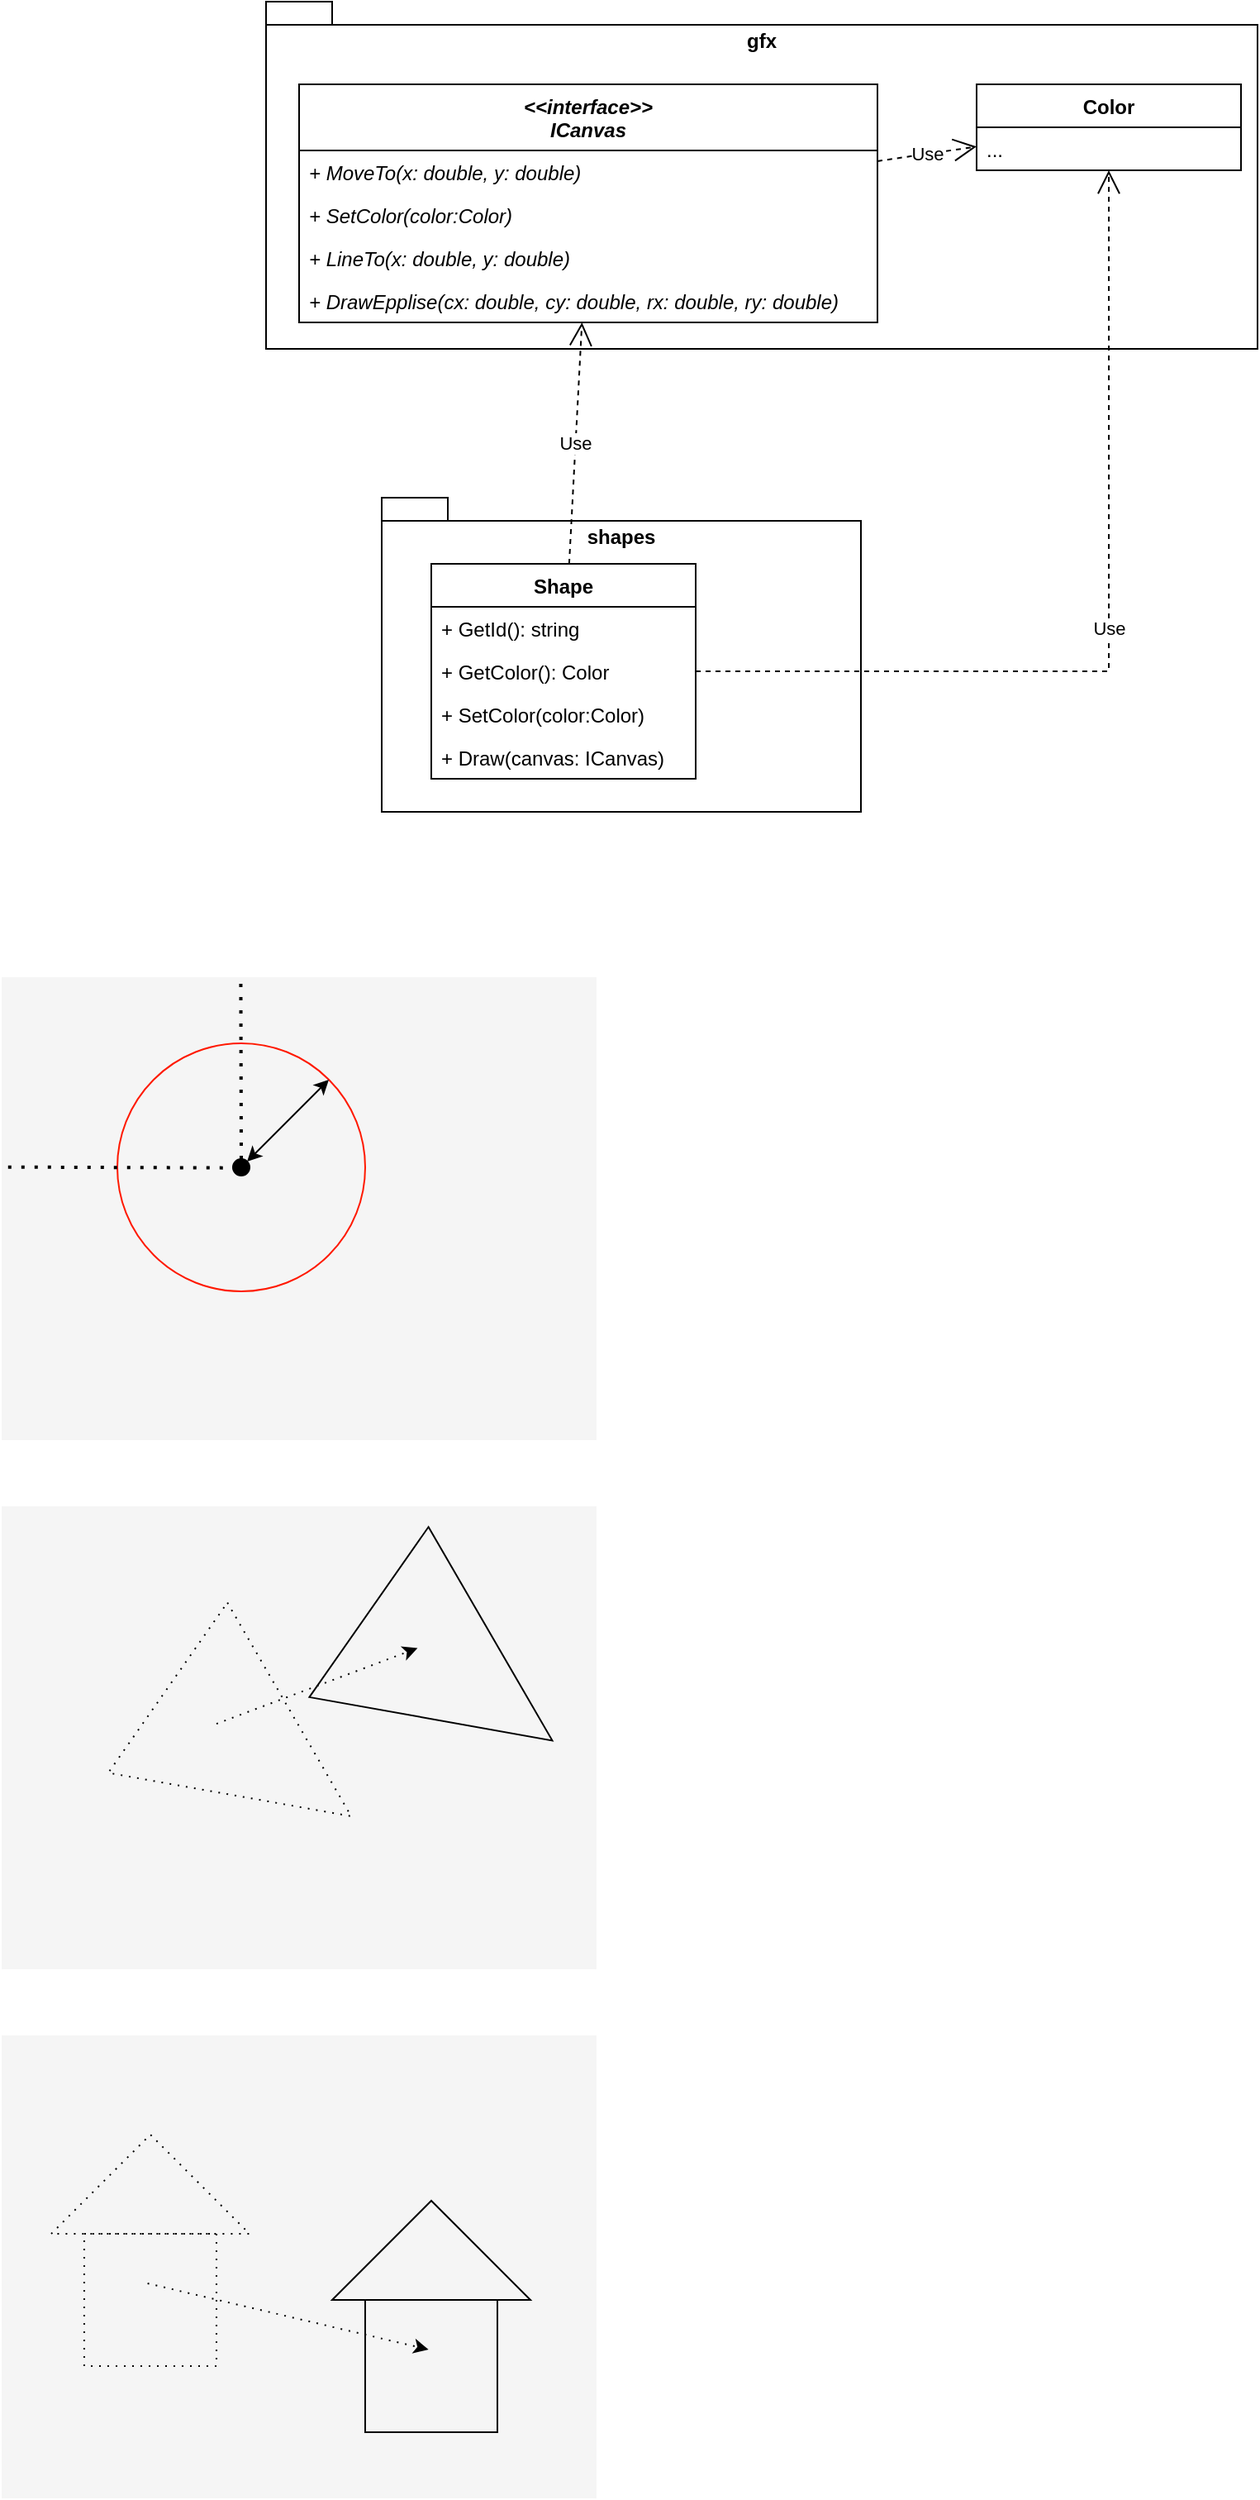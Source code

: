 <mxfile version="21.6.8" type="device">
  <diagram name="Page-1" id="Y_azgNVQeFD8-NLl5OH-">
    <mxGraphModel dx="980" dy="574" grid="1" gridSize="10" guides="1" tooltips="1" connect="1" arrows="1" fold="1" page="1" pageScale="1" pageWidth="850" pageHeight="1100" math="0" shadow="0">
      <root>
        <mxCell id="0" />
        <mxCell id="1" parent="0" />
        <mxCell id="2vqlKhICtp8Nh0tTjIv2-36" value="" style="rounded=0;whiteSpace=wrap;html=1;fillColor=#f5f5f5;fontColor=#333333;strokeColor=none;" vertex="1" parent="1">
          <mxGeometry x="80" y="1200" width="360" height="280" as="geometry" />
        </mxCell>
        <mxCell id="2vqlKhICtp8Nh0tTjIv2-14" value="gfx" style="shape=folder;fontStyle=1;spacingTop=10;tabWidth=40;tabHeight=14;tabPosition=left;html=1;whiteSpace=wrap;verticalAlign=top;" vertex="1" parent="1">
          <mxGeometry x="240" y="290" width="600" height="210" as="geometry" />
        </mxCell>
        <mxCell id="2vqlKhICtp8Nh0tTjIv2-5" value="&lt;&lt;interface&gt;&gt;&#xa;ICanvas" style="swimlane;fontStyle=3;align=center;verticalAlign=top;childLayout=stackLayout;horizontal=1;startSize=40;horizontalStack=0;resizeParent=1;resizeParentMax=0;resizeLast=0;collapsible=1;marginBottom=0;" vertex="1" parent="1">
          <mxGeometry x="260" y="340" width="350" height="144" as="geometry" />
        </mxCell>
        <mxCell id="2vqlKhICtp8Nh0tTjIv2-6" value="+ MoveTo(x: double, y: double)" style="text;strokeColor=none;fillColor=none;align=left;verticalAlign=top;spacingLeft=4;spacingRight=4;overflow=hidden;rotatable=0;points=[[0,0.5],[1,0.5]];portConstraint=eastwest;fontStyle=2" vertex="1" parent="2vqlKhICtp8Nh0tTjIv2-5">
          <mxGeometry y="40" width="350" height="26" as="geometry" />
        </mxCell>
        <mxCell id="2vqlKhICtp8Nh0tTjIv2-7" value="+ SetColor(color:Color)" style="text;strokeColor=none;fillColor=none;align=left;verticalAlign=top;spacingLeft=4;spacingRight=4;overflow=hidden;rotatable=0;points=[[0,0.5],[1,0.5]];portConstraint=eastwest;fontStyle=2" vertex="1" parent="2vqlKhICtp8Nh0tTjIv2-5">
          <mxGeometry y="66" width="350" height="26" as="geometry" />
        </mxCell>
        <mxCell id="2vqlKhICtp8Nh0tTjIv2-8" value="+ LineTo(x: double, y: double)" style="text;strokeColor=none;fillColor=none;align=left;verticalAlign=top;spacingLeft=4;spacingRight=4;overflow=hidden;rotatable=0;points=[[0,0.5],[1,0.5]];portConstraint=eastwest;fontStyle=2" vertex="1" parent="2vqlKhICtp8Nh0tTjIv2-5">
          <mxGeometry y="92" width="350" height="26" as="geometry" />
        </mxCell>
        <mxCell id="2vqlKhICtp8Nh0tTjIv2-26" value="+ DrawEpplise(cx: double, cy: double, rx: double, ry: double)" style="text;strokeColor=none;fillColor=none;align=left;verticalAlign=top;spacingLeft=4;spacingRight=4;overflow=hidden;rotatable=0;points=[[0,0.5],[1,0.5]];portConstraint=eastwest;fontStyle=2" vertex="1" parent="2vqlKhICtp8Nh0tTjIv2-5">
          <mxGeometry y="118" width="350" height="26" as="geometry" />
        </mxCell>
        <mxCell id="2vqlKhICtp8Nh0tTjIv2-9" value="Color" style="swimlane;fontStyle=1;align=center;verticalAlign=top;childLayout=stackLayout;horizontal=1;startSize=26;horizontalStack=0;resizeParent=1;resizeParentMax=0;resizeLast=0;collapsible=1;marginBottom=0;" vertex="1" parent="1">
          <mxGeometry x="670" y="340" width="160" height="52" as="geometry" />
        </mxCell>
        <mxCell id="2vqlKhICtp8Nh0tTjIv2-12" value="..." style="text;strokeColor=none;fillColor=none;align=left;verticalAlign=top;spacingLeft=4;spacingRight=4;overflow=hidden;rotatable=0;points=[[0,0.5],[1,0.5]];portConstraint=eastwest;" vertex="1" parent="2vqlKhICtp8Nh0tTjIv2-9">
          <mxGeometry y="26" width="160" height="26" as="geometry" />
        </mxCell>
        <mxCell id="2vqlKhICtp8Nh0tTjIv2-13" value="Use" style="endArrow=open;endSize=12;dashed=1;html=1;rounded=0;" edge="1" parent="1" source="2vqlKhICtp8Nh0tTjIv2-5" target="2vqlKhICtp8Nh0tTjIv2-9">
          <mxGeometry width="160" relative="1" as="geometry">
            <mxPoint x="210" y="520" as="sourcePoint" />
            <mxPoint x="370" y="520" as="targetPoint" />
          </mxGeometry>
        </mxCell>
        <mxCell id="2vqlKhICtp8Nh0tTjIv2-15" value="shapes" style="shape=folder;fontStyle=1;spacingTop=10;tabWidth=40;tabHeight=14;tabPosition=left;html=1;whiteSpace=wrap;verticalAlign=top;" vertex="1" parent="1">
          <mxGeometry x="310" y="590" width="290" height="190" as="geometry" />
        </mxCell>
        <mxCell id="2vqlKhICtp8Nh0tTjIv2-16" value="Shape" style="swimlane;fontStyle=1;align=center;verticalAlign=top;childLayout=stackLayout;horizontal=1;startSize=26;horizontalStack=0;resizeParent=1;resizeParentMax=0;resizeLast=0;collapsible=1;marginBottom=0;" vertex="1" parent="1">
          <mxGeometry x="340" y="630" width="160" height="130" as="geometry" />
        </mxCell>
        <mxCell id="2vqlKhICtp8Nh0tTjIv2-17" value="+ GetId(): string" style="text;strokeColor=none;fillColor=none;align=left;verticalAlign=top;spacingLeft=4;spacingRight=4;overflow=hidden;rotatable=0;points=[[0,0.5],[1,0.5]];portConstraint=eastwest;" vertex="1" parent="2vqlKhICtp8Nh0tTjIv2-16">
          <mxGeometry y="26" width="160" height="26" as="geometry" />
        </mxCell>
        <mxCell id="2vqlKhICtp8Nh0tTjIv2-18" value="+ GetColor(): Color" style="text;strokeColor=none;fillColor=none;align=left;verticalAlign=top;spacingLeft=4;spacingRight=4;overflow=hidden;rotatable=0;points=[[0,0.5],[1,0.5]];portConstraint=eastwest;" vertex="1" parent="2vqlKhICtp8Nh0tTjIv2-16">
          <mxGeometry y="52" width="160" height="26" as="geometry" />
        </mxCell>
        <mxCell id="2vqlKhICtp8Nh0tTjIv2-19" value="+ SetColor(color:Color)" style="text;strokeColor=none;fillColor=none;align=left;verticalAlign=top;spacingLeft=4;spacingRight=4;overflow=hidden;rotatable=0;points=[[0,0.5],[1,0.5]];portConstraint=eastwest;" vertex="1" parent="2vqlKhICtp8Nh0tTjIv2-16">
          <mxGeometry y="78" width="160" height="26" as="geometry" />
        </mxCell>
        <mxCell id="2vqlKhICtp8Nh0tTjIv2-20" value="+ Draw(canvas: ICanvas)" style="text;strokeColor=none;fillColor=none;align=left;verticalAlign=top;spacingLeft=4;spacingRight=4;overflow=hidden;rotatable=0;points=[[0,0.5],[1,0.5]];portConstraint=eastwest;" vertex="1" parent="2vqlKhICtp8Nh0tTjIv2-16">
          <mxGeometry y="104" width="160" height="26" as="geometry" />
        </mxCell>
        <mxCell id="2vqlKhICtp8Nh0tTjIv2-24" value="Use" style="endArrow=open;endSize=12;dashed=1;html=1;rounded=0;" edge="1" parent="1" source="2vqlKhICtp8Nh0tTjIv2-16" target="2vqlKhICtp8Nh0tTjIv2-5">
          <mxGeometry width="160" relative="1" as="geometry">
            <mxPoint x="480" y="520" as="sourcePoint" />
            <mxPoint x="640" y="520" as="targetPoint" />
          </mxGeometry>
        </mxCell>
        <mxCell id="2vqlKhICtp8Nh0tTjIv2-25" value="Use" style="endArrow=open;endSize=12;dashed=1;html=1;rounded=0;edgeStyle=orthogonalEdgeStyle;" edge="1" parent="1" source="2vqlKhICtp8Nh0tTjIv2-16" target="2vqlKhICtp8Nh0tTjIv2-9">
          <mxGeometry width="160" relative="1" as="geometry">
            <mxPoint x="480" y="520" as="sourcePoint" />
            <mxPoint x="640" y="520" as="targetPoint" />
          </mxGeometry>
        </mxCell>
        <mxCell id="2vqlKhICtp8Nh0tTjIv2-27" value="" style="rounded=0;whiteSpace=wrap;html=1;fillColor=#f5f5f5;fontColor=#333333;strokeColor=none;" vertex="1" parent="1">
          <mxGeometry x="80" y="880" width="360" height="280" as="geometry" />
        </mxCell>
        <mxCell id="2vqlKhICtp8Nh0tTjIv2-28" value="" style="ellipse;whiteSpace=wrap;html=1;aspect=fixed;fillColor=none;strokeColor=#FF1900;" vertex="1" parent="1">
          <mxGeometry x="150" y="920" width="150" height="150" as="geometry" />
        </mxCell>
        <mxCell id="2vqlKhICtp8Nh0tTjIv2-29" value="" style="ellipse;whiteSpace=wrap;html=1;aspect=fixed;fillColor=#000000;" vertex="1" parent="1">
          <mxGeometry x="220" y="990" width="10" height="10" as="geometry" />
        </mxCell>
        <mxCell id="2vqlKhICtp8Nh0tTjIv2-30" value="" style="endArrow=classic;startArrow=classic;html=1;rounded=0;entryX=1;entryY=0;entryDx=0;entryDy=0;" edge="1" parent="1" source="2vqlKhICtp8Nh0tTjIv2-29" target="2vqlKhICtp8Nh0tTjIv2-28">
          <mxGeometry width="50" height="50" relative="1" as="geometry">
            <mxPoint x="210" y="1000" as="sourcePoint" />
            <mxPoint x="260" y="950" as="targetPoint" />
          </mxGeometry>
        </mxCell>
        <mxCell id="2vqlKhICtp8Nh0tTjIv2-32" value="" style="endArrow=none;dashed=1;html=1;dashPattern=1 3;strokeWidth=2;rounded=0;entryX=0.402;entryY=0.004;entryDx=0;entryDy=0;entryPerimeter=0;" edge="1" parent="1" source="2vqlKhICtp8Nh0tTjIv2-29" target="2vqlKhICtp8Nh0tTjIv2-27">
          <mxGeometry width="50" height="50" relative="1" as="geometry">
            <mxPoint x="480" y="990" as="sourcePoint" />
            <mxPoint x="460" y="880" as="targetPoint" />
          </mxGeometry>
        </mxCell>
        <mxCell id="2vqlKhICtp8Nh0tTjIv2-34" value="" style="endArrow=none;dashed=1;html=1;dashPattern=1 3;strokeWidth=2;rounded=0;exitX=0.189;exitY=0.535;exitDx=0;exitDy=0;exitPerimeter=0;" edge="1" parent="1" source="2vqlKhICtp8Nh0tTjIv2-29">
          <mxGeometry width="50" height="50" relative="1" as="geometry">
            <mxPoint x="220" y="994.8" as="sourcePoint" />
            <mxPoint x="80" y="994.8" as="targetPoint" />
          </mxGeometry>
        </mxCell>
        <mxCell id="2vqlKhICtp8Nh0tTjIv2-35" value="" style="triangle;whiteSpace=wrap;html=1;rotation=35;fillColor=none;dashed=1;dashPattern=1 4;" vertex="1" parent="1">
          <mxGeometry x="168.31" y="1285.77" width="135.48" height="125.66" as="geometry" />
        </mxCell>
        <mxCell id="2vqlKhICtp8Nh0tTjIv2-37" value="" style="triangle;whiteSpace=wrap;html=1;rotation=35;fillColor=none;" vertex="1" parent="1">
          <mxGeometry x="290" y="1240" width="135.48" height="125.66" as="geometry" />
        </mxCell>
        <mxCell id="2vqlKhICtp8Nh0tTjIv2-41" value="" style="endArrow=classic;html=1;rounded=0;entryX=1;entryY=0.5;entryDx=0;entryDy=0;exitX=1;exitY=0.5;exitDx=0;exitDy=0;dashed=1;dashPattern=1 4;" edge="1" parent="1">
          <mxGeometry width="50" height="50" relative="1" as="geometry">
            <mxPoint x="209.999" y="1331.544" as="sourcePoint" />
            <mxPoint x="331.689" y="1285.774" as="targetPoint" />
          </mxGeometry>
        </mxCell>
        <mxCell id="2vqlKhICtp8Nh0tTjIv2-42" value="" style="rounded=0;whiteSpace=wrap;html=1;fillColor=#f5f5f5;fontColor=#333333;strokeColor=none;" vertex="1" parent="1">
          <mxGeometry x="80" y="1520" width="360" height="280" as="geometry" />
        </mxCell>
        <mxCell id="2vqlKhICtp8Nh0tTjIv2-44" value="" style="whiteSpace=wrap;html=1;aspect=fixed;fillColor=none;dashed=1;dashPattern=1 4;" vertex="1" parent="1">
          <mxGeometry x="130" y="1640" width="80" height="80" as="geometry" />
        </mxCell>
        <mxCell id="2vqlKhICtp8Nh0tTjIv2-45" value="" style="triangle;whiteSpace=wrap;html=1;rotation=-90;fillColor=none;dashed=1;dashPattern=1 4;" vertex="1" parent="1">
          <mxGeometry x="140" y="1550" width="60" height="120" as="geometry" />
        </mxCell>
        <mxCell id="2vqlKhICtp8Nh0tTjIv2-46" value="" style="whiteSpace=wrap;html=1;aspect=fixed;fillColor=none;" vertex="1" parent="1">
          <mxGeometry x="300" y="1680" width="80" height="80" as="geometry" />
        </mxCell>
        <mxCell id="2vqlKhICtp8Nh0tTjIv2-47" value="" style="triangle;whiteSpace=wrap;html=1;rotation=-90;fillColor=none;" vertex="1" parent="1">
          <mxGeometry x="310" y="1590" width="60" height="120" as="geometry" />
        </mxCell>
        <mxCell id="2vqlKhICtp8Nh0tTjIv2-48" value="" style="endArrow=classic;html=1;rounded=0;entryX=0;entryY=1;entryDx=0;entryDy=0;exitX=0;exitY=1;exitDx=0;exitDy=0;dashed=1;dashPattern=1 4;" edge="1" parent="1">
          <mxGeometry width="50" height="50" relative="1" as="geometry">
            <mxPoint x="168.31" y="1670" as="sourcePoint" />
            <mxPoint x="338.31" y="1710" as="targetPoint" />
          </mxGeometry>
        </mxCell>
      </root>
    </mxGraphModel>
  </diagram>
</mxfile>
